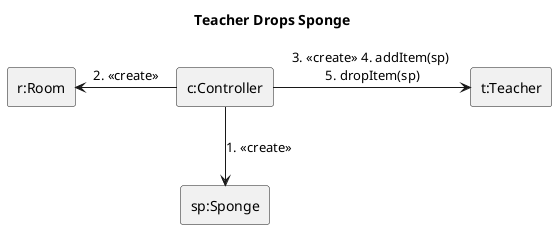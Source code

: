 @startuml cd


!$targetActor = "t"
!$targetActorClass = "Teacher"
skinparam linestyle ortho
rectangle "c:Controller" as c
rectangle "$targetActor:$targetActorClass" as s
rectangle "r:Room" as r

!$targetItem = "sp"
!$targetItemClass = "Sponge"
title $targetActorClass Drops $targetItemClass

rectangle "$targetItem:$targetItemClass" as targetItem

c --> targetItem: 1. <<create>>

c -left-> r: 2. <<create>>
c -right-> s: 3. <<create>> 4. addItem($targetItem) \n5. dropItem($targetItem)


 

@enduml